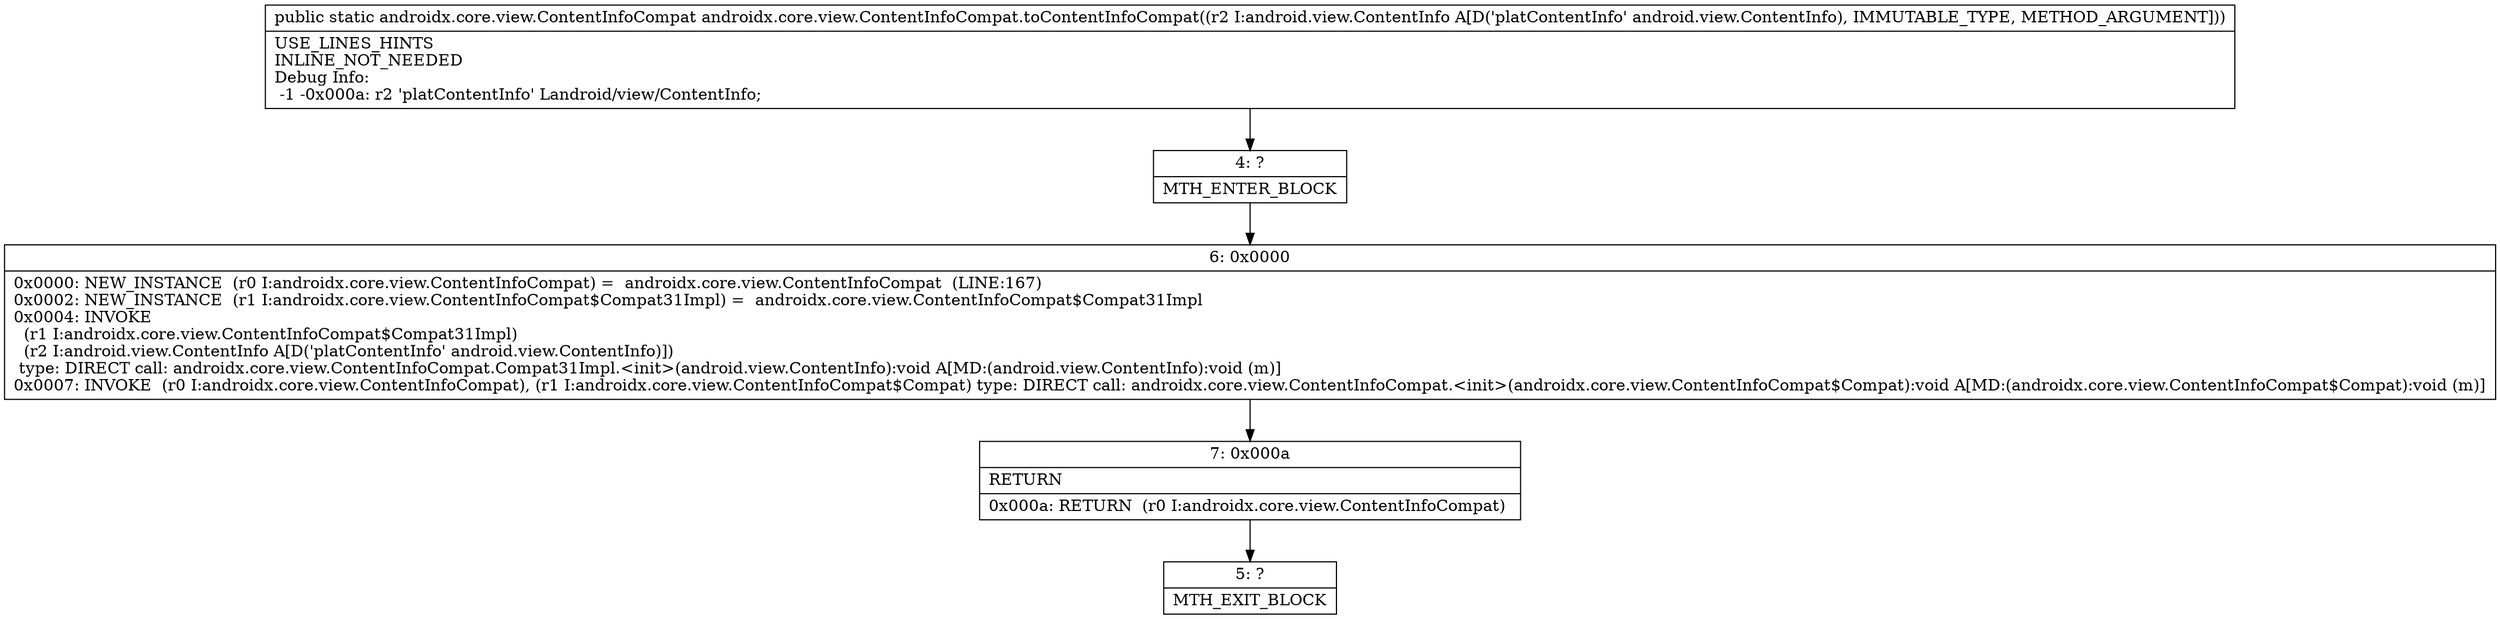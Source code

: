 digraph "CFG forandroidx.core.view.ContentInfoCompat.toContentInfoCompat(Landroid\/view\/ContentInfo;)Landroidx\/core\/view\/ContentInfoCompat;" {
Node_4 [shape=record,label="{4\:\ ?|MTH_ENTER_BLOCK\l}"];
Node_6 [shape=record,label="{6\:\ 0x0000|0x0000: NEW_INSTANCE  (r0 I:androidx.core.view.ContentInfoCompat) =  androidx.core.view.ContentInfoCompat  (LINE:167)\l0x0002: NEW_INSTANCE  (r1 I:androidx.core.view.ContentInfoCompat$Compat31Impl) =  androidx.core.view.ContentInfoCompat$Compat31Impl \l0x0004: INVOKE  \l  (r1 I:androidx.core.view.ContentInfoCompat$Compat31Impl)\l  (r2 I:android.view.ContentInfo A[D('platContentInfo' android.view.ContentInfo)])\l type: DIRECT call: androidx.core.view.ContentInfoCompat.Compat31Impl.\<init\>(android.view.ContentInfo):void A[MD:(android.view.ContentInfo):void (m)]\l0x0007: INVOKE  (r0 I:androidx.core.view.ContentInfoCompat), (r1 I:androidx.core.view.ContentInfoCompat$Compat) type: DIRECT call: androidx.core.view.ContentInfoCompat.\<init\>(androidx.core.view.ContentInfoCompat$Compat):void A[MD:(androidx.core.view.ContentInfoCompat$Compat):void (m)]\l}"];
Node_7 [shape=record,label="{7\:\ 0x000a|RETURN\l|0x000a: RETURN  (r0 I:androidx.core.view.ContentInfoCompat) \l}"];
Node_5 [shape=record,label="{5\:\ ?|MTH_EXIT_BLOCK\l}"];
MethodNode[shape=record,label="{public static androidx.core.view.ContentInfoCompat androidx.core.view.ContentInfoCompat.toContentInfoCompat((r2 I:android.view.ContentInfo A[D('platContentInfo' android.view.ContentInfo), IMMUTABLE_TYPE, METHOD_ARGUMENT]))  | USE_LINES_HINTS\lINLINE_NOT_NEEDED\lDebug Info:\l  \-1 \-0x000a: r2 'platContentInfo' Landroid\/view\/ContentInfo;\l}"];
MethodNode -> Node_4;Node_4 -> Node_6;
Node_6 -> Node_7;
Node_7 -> Node_5;
}

